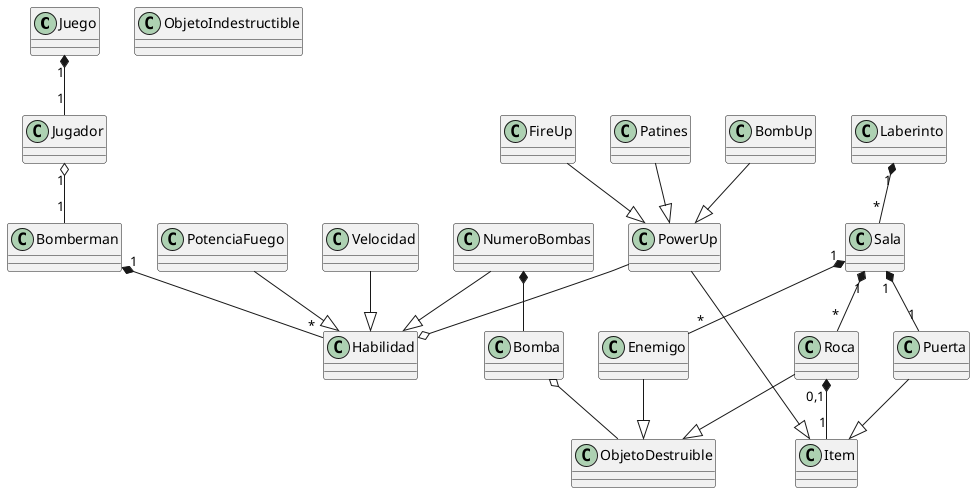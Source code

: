 @startuml Bomberman

class Juego
class Jugador

class Bomberman
class Habilidad
class PotenciaFuego
class Enemigo
class Velocidad
class NumeroBombas

class Sala
class Laberinto
class Puerta
class Roca
class ObjetoDestruible
class ObjetoIndestructible

Laberinto "1" *-- "*" Sala
Sala "1" *-- "1" Puerta
Sala "1" *-- "*" Roca
Sala "1" *-- "*" Enemigo
Roca "0,1" *-- "1" Item
Puerta --|> Item
PowerUp --|> Item
Roca --|> ObjetoDestruible
Enemigo --|> ObjetoDestruible
Bomba o-- ObjetoDestruible


class Item
class Bomba
class PowerUp
class FireUp
class Patines
class BombUp

Juego "1" *--  "1" Jugador
Jugador "1" o-- "1" Bomberman
Bomberman "1" *-- "*" Habilidad
BombUp --|> PowerUp
FireUp --|> PowerUp
Patines --|> PowerUp

PotenciaFuego --|> Habilidad
Velocidad --|> Habilidad
NumeroBombas --|> Habilidad

PowerUp --o Habilidad

NumeroBombas *-- Bomba

@enduml